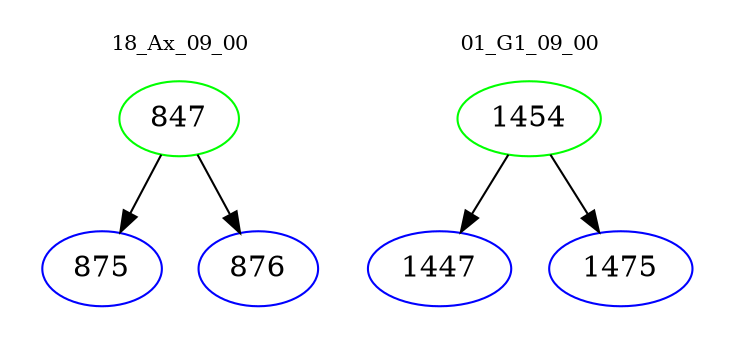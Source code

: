 digraph{
subgraph cluster_0 {
color = white
label = "18_Ax_09_00";
fontsize=10;
T0_847 [label="847", color="green"]
T0_847 -> T0_875 [color="black"]
T0_875 [label="875", color="blue"]
T0_847 -> T0_876 [color="black"]
T0_876 [label="876", color="blue"]
}
subgraph cluster_1 {
color = white
label = "01_G1_09_00";
fontsize=10;
T1_1454 [label="1454", color="green"]
T1_1454 -> T1_1447 [color="black"]
T1_1447 [label="1447", color="blue"]
T1_1454 -> T1_1475 [color="black"]
T1_1475 [label="1475", color="blue"]
}
}
